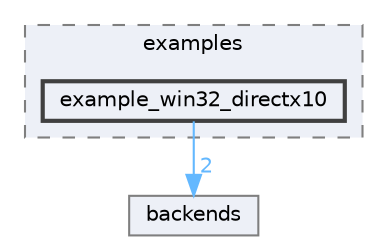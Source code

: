 digraph "runtime/imgui/examples/example_win32_directx10"
{
 // LATEX_PDF_SIZE
  bgcolor="transparent";
  edge [fontname=Helvetica,fontsize=10,labelfontname=Helvetica,labelfontsize=10];
  node [fontname=Helvetica,fontsize=10,shape=box,height=0.2,width=0.4];
  compound=true
  subgraph clusterdir_ab944393f9802f1f645e8d187873bf1b {
    graph [ bgcolor="#edf0f7", pencolor="grey50", label="examples", fontname=Helvetica,fontsize=10 style="filled,dashed", URL="dir_ab944393f9802f1f645e8d187873bf1b.html",tooltip=""]
  dir_aa6162aa6c2d16a571beeb9c5bea4ed9 [label="example_win32_directx10", fillcolor="#edf0f7", color="grey25", style="filled,bold", URL="dir_aa6162aa6c2d16a571beeb9c5bea4ed9.html",tooltip=""];
  }
  dir_248c6eab834282c3fd2db1e6009aeb27 [label="backends", fillcolor="#edf0f7", color="grey50", style="filled", URL="dir_248c6eab834282c3fd2db1e6009aeb27.html",tooltip=""];
  dir_aa6162aa6c2d16a571beeb9c5bea4ed9->dir_248c6eab834282c3fd2db1e6009aeb27 [headlabel="2", labeldistance=1.5 headhref="dir_000062_000007.html" href="dir_000062_000007.html" color="steelblue1" fontcolor="steelblue1"];
}
